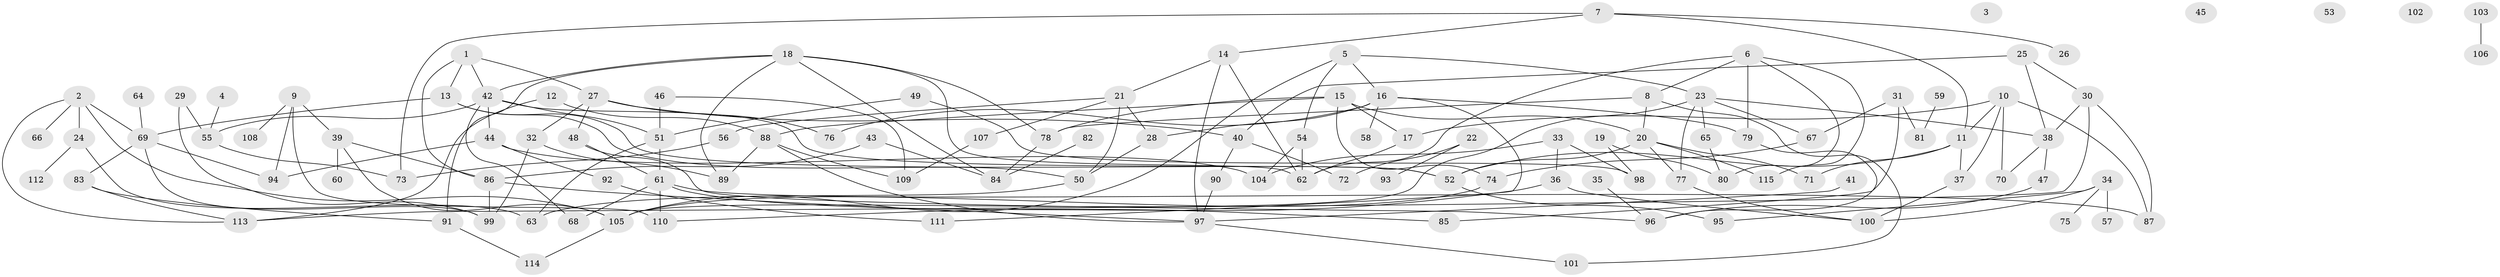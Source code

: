 // Generated by graph-tools (version 1.1) at 2025/38/03/09/25 04:38:59]
// undirected, 115 vertices, 174 edges
graph export_dot {
graph [start="1"]
  node [color=gray90,style=filled];
  1;
  2;
  3;
  4;
  5;
  6;
  7;
  8;
  9;
  10;
  11;
  12;
  13;
  14;
  15;
  16;
  17;
  18;
  19;
  20;
  21;
  22;
  23;
  24;
  25;
  26;
  27;
  28;
  29;
  30;
  31;
  32;
  33;
  34;
  35;
  36;
  37;
  38;
  39;
  40;
  41;
  42;
  43;
  44;
  45;
  46;
  47;
  48;
  49;
  50;
  51;
  52;
  53;
  54;
  55;
  56;
  57;
  58;
  59;
  60;
  61;
  62;
  63;
  64;
  65;
  66;
  67;
  68;
  69;
  70;
  71;
  72;
  73;
  74;
  75;
  76;
  77;
  78;
  79;
  80;
  81;
  82;
  83;
  84;
  85;
  86;
  87;
  88;
  89;
  90;
  91;
  92;
  93;
  94;
  95;
  96;
  97;
  98;
  99;
  100;
  101;
  102;
  103;
  104;
  105;
  106;
  107;
  108;
  109;
  110;
  111;
  112;
  113;
  114;
  115;
  1 -- 13;
  1 -- 27;
  1 -- 42;
  1 -- 86;
  2 -- 24;
  2 -- 66;
  2 -- 69;
  2 -- 105;
  2 -- 113;
  4 -- 55;
  5 -- 16;
  5 -- 23;
  5 -- 54;
  5 -- 105;
  6 -- 8;
  6 -- 62;
  6 -- 79;
  6 -- 80;
  6 -- 115;
  7 -- 11;
  7 -- 14;
  7 -- 26;
  7 -- 73;
  8 -- 20;
  8 -- 78;
  8 -- 101;
  9 -- 39;
  9 -- 94;
  9 -- 108;
  9 -- 110;
  10 -- 11;
  10 -- 17;
  10 -- 37;
  10 -- 70;
  10 -- 87;
  11 -- 37;
  11 -- 52;
  11 -- 71;
  12 -- 88;
  12 -- 113;
  13 -- 50;
  13 -- 52;
  13 -- 69;
  14 -- 21;
  14 -- 62;
  14 -- 97;
  15 -- 17;
  15 -- 20;
  15 -- 74;
  15 -- 78;
  15 -- 88;
  16 -- 28;
  16 -- 58;
  16 -- 76;
  16 -- 79;
  16 -- 111;
  17 -- 62;
  18 -- 42;
  18 -- 62;
  18 -- 78;
  18 -- 84;
  18 -- 89;
  18 -- 91;
  19 -- 80;
  19 -- 98;
  20 -- 52;
  20 -- 71;
  20 -- 77;
  20 -- 115;
  21 -- 28;
  21 -- 50;
  21 -- 56;
  21 -- 107;
  22 -- 72;
  22 -- 93;
  23 -- 38;
  23 -- 65;
  23 -- 67;
  23 -- 77;
  23 -- 105;
  24 -- 63;
  24 -- 112;
  25 -- 30;
  25 -- 38;
  25 -- 40;
  27 -- 32;
  27 -- 40;
  27 -- 48;
  27 -- 76;
  28 -- 50;
  29 -- 55;
  29 -- 99;
  30 -- 38;
  30 -- 87;
  30 -- 113;
  31 -- 67;
  31 -- 81;
  31 -- 85;
  32 -- 89;
  32 -- 99;
  33 -- 36;
  33 -- 98;
  33 -- 104;
  34 -- 57;
  34 -- 75;
  34 -- 95;
  34 -- 100;
  35 -- 96;
  36 -- 100;
  36 -- 110;
  37 -- 100;
  38 -- 47;
  38 -- 70;
  39 -- 60;
  39 -- 86;
  39 -- 105;
  40 -- 72;
  40 -- 90;
  41 -- 97;
  42 -- 44;
  42 -- 51;
  42 -- 52;
  42 -- 55;
  42 -- 68;
  43 -- 84;
  43 -- 86;
  44 -- 92;
  44 -- 94;
  44 -- 104;
  46 -- 51;
  46 -- 109;
  47 -- 96;
  48 -- 61;
  48 -- 96;
  49 -- 51;
  49 -- 98;
  50 -- 63;
  51 -- 61;
  51 -- 63;
  52 -- 95;
  54 -- 62;
  54 -- 104;
  55 -- 73;
  56 -- 73;
  59 -- 81;
  61 -- 68;
  61 -- 85;
  61 -- 87;
  61 -- 110;
  64 -- 69;
  65 -- 80;
  67 -- 74;
  69 -- 83;
  69 -- 94;
  69 -- 99;
  74 -- 105;
  77 -- 100;
  78 -- 84;
  79 -- 96;
  82 -- 84;
  83 -- 91;
  83 -- 113;
  86 -- 97;
  86 -- 99;
  88 -- 89;
  88 -- 97;
  88 -- 109;
  90 -- 97;
  91 -- 114;
  92 -- 111;
  97 -- 101;
  103 -- 106;
  105 -- 114;
  107 -- 109;
}
